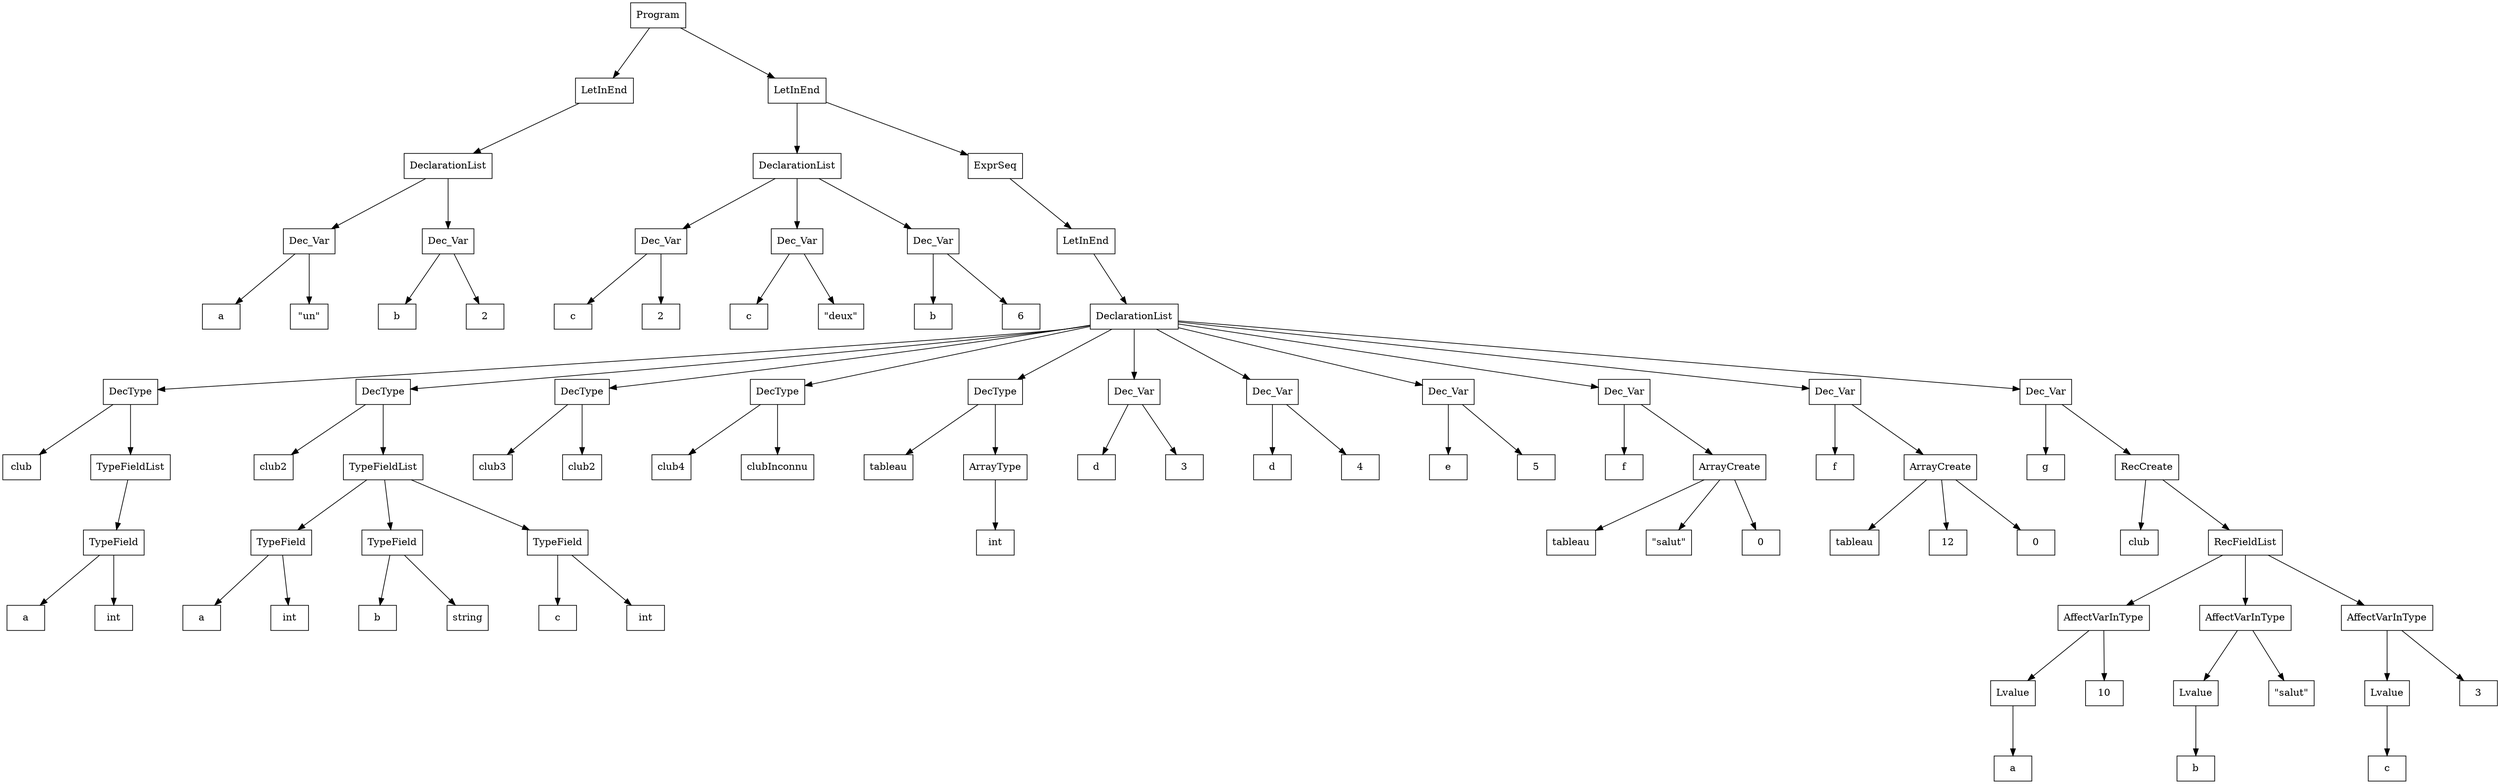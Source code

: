 digraph "ast"{

	nodesep=1;
	ranksep=1;

	N0 [label="Program", shape="box"];
	N1 [label="LetInEnd", shape="box"];
	N2 [label="DeclarationList", shape="box"];
	N3 [label="Dec_Var", shape="box"];
	N4 [label="a", shape="box"];
	N5 [label="\"un\"", shape="box"];
	N6 [label="Dec_Var", shape="box"];
	N7 [label="b", shape="box"];
	N8 [label="2", shape="box"];
	N9 [label="LetInEnd", shape="box"];
	N10 [label="DeclarationList", shape="box"];
	N11 [label="Dec_Var", shape="box"];
	N12 [label="c", shape="box"];
	N13 [label="2", shape="box"];
	N14 [label="Dec_Var", shape="box"];
	N15 [label="c", shape="box"];
	N16 [label="\"deux\"", shape="box"];
	N17 [label="Dec_Var", shape="box"];
	N18 [label="b", shape="box"];
	N19 [label="6", shape="box"];
	N20 [label="ExprSeq", shape="box"];
	N21 [label="LetInEnd", shape="box"];
	N22 [label="DeclarationList", shape="box"];
	N23 [label="DecType", shape="box"];
	N24 [label="club", shape="box"];
	N25 [label="TypeFieldList", shape="box"];
	N26 [label="TypeField", shape="box"];
	N27 [label="a", shape="box"];
	N28 [label="int", shape="box"];
	N29 [label="DecType", shape="box"];
	N30 [label="club2", shape="box"];
	N31 [label="TypeFieldList", shape="box"];
	N32 [label="TypeField", shape="box"];
	N33 [label="a", shape="box"];
	N34 [label="int", shape="box"];
	N35 [label="TypeField", shape="box"];
	N36 [label="b", shape="box"];
	N37 [label="string", shape="box"];
	N38 [label="TypeField", shape="box"];
	N39 [label="c", shape="box"];
	N40 [label="int", shape="box"];
	N41 [label="DecType", shape="box"];
	N42 [label="club3", shape="box"];
	N43 [label="club2", shape="box"];
	N44 [label="DecType", shape="box"];
	N45 [label="club4", shape="box"];
	N46 [label="clubInconnu", shape="box"];
	N47 [label="DecType", shape="box"];
	N48 [label="tableau", shape="box"];
	N49 [label="ArrayType", shape="box"];
	N50 [label="int", shape="box"];
	N51 [label="Dec_Var", shape="box"];
	N52 [label="d", shape="box"];
	N53 [label="3", shape="box"];
	N54 [label="Dec_Var", shape="box"];
	N55 [label="d", shape="box"];
	N56 [label="4", shape="box"];
	N57 [label="Dec_Var", shape="box"];
	N58 [label="e", shape="box"];
	N59 [label="5", shape="box"];
	N60 [label="Dec_Var", shape="box"];
	N61 [label="f", shape="box"];
	N62 [label="ArrayCreate", shape="box"];
	N63 [label="tableau", shape="box"];
	N64 [label="\"salut\"", shape="box"];
	N65 [label="0", shape="box"];
	N66 [label="Dec_Var", shape="box"];
	N67 [label="f", shape="box"];
	N68 [label="ArrayCreate", shape="box"];
	N69 [label="tableau", shape="box"];
	N70 [label="12", shape="box"];
	N71 [label="0", shape="box"];
	N72 [label="Dec_Var", shape="box"];
	N73 [label="g", shape="box"];
	N74 [label="RecCreate", shape="box"];
	N75 [label="club", shape="box"];
	N76 [label="RecFieldList", shape="box"];
	N78 [label="Lvalue", shape="box"];
	N79 [label="a", shape="box"];
	N80 [label="10", shape="box"];
	N77 [label="AffectVarInType", shape="box"];
	N82 [label="Lvalue", shape="box"];
	N83 [label="b", shape="box"];
	N84 [label="\"salut\"", shape="box"];
	N81 [label="AffectVarInType", shape="box"];
	N86 [label="Lvalue", shape="box"];
	N87 [label="c", shape="box"];
	N88 [label="3", shape="box"];
	N85 [label="AffectVarInType", shape="box"];

	N3 -> N4; 
	N3 -> N5; 
	N2 -> N3; 
	N6 -> N7; 
	N6 -> N8; 
	N2 -> N6; 
	N1 -> N2; 
	N0 -> N1; 
	N11 -> N12; 
	N11 -> N13; 
	N10 -> N11; 
	N14 -> N15; 
	N14 -> N16; 
	N10 -> N14; 
	N17 -> N18; 
	N17 -> N19; 
	N10 -> N17; 
	N9 -> N10; 
	N26 -> N27; 
	N26 -> N28; 
	N25 -> N26; 
	N23 -> N24; 
	N23 -> N25; 
	N22 -> N23; 
	N32 -> N33; 
	N32 -> N34; 
	N31 -> N32; 
	N35 -> N36; 
	N35 -> N37; 
	N31 -> N35; 
	N38 -> N39; 
	N38 -> N40; 
	N31 -> N38; 
	N29 -> N30; 
	N29 -> N31; 
	N22 -> N29; 
	N41 -> N42; 
	N41 -> N43; 
	N22 -> N41; 
	N44 -> N45; 
	N44 -> N46; 
	N22 -> N44; 
	N49 -> N50; 
	N47 -> N48; 
	N47 -> N49; 
	N22 -> N47; 
	N51 -> N52; 
	N51 -> N53; 
	N22 -> N51; 
	N54 -> N55; 
	N54 -> N56; 
	N22 -> N54; 
	N57 -> N58; 
	N57 -> N59; 
	N22 -> N57; 
	N62 -> N63; 
	N62 -> N64; 
	N62 -> N65; 
	N60 -> N61; 
	N60 -> N62; 
	N22 -> N60; 
	N68 -> N69; 
	N68 -> N70; 
	N68 -> N71; 
	N66 -> N67; 
	N66 -> N68; 
	N22 -> N66; 
	N78 -> N79; 
	N77 -> N78; 
	N77 -> N80; 
	N76 -> N77; 
	N82 -> N83; 
	N81 -> N82; 
	N81 -> N84; 
	N76 -> N81; 
	N86 -> N87; 
	N85 -> N86; 
	N85 -> N88; 
	N76 -> N85; 
	N74 -> N75; 
	N74 -> N76; 
	N72 -> N73; 
	N72 -> N74; 
	N22 -> N72; 
	N21 -> N22; 
	N20 -> N21; 
	N9 -> N20; 
	N0 -> N9; 
}

